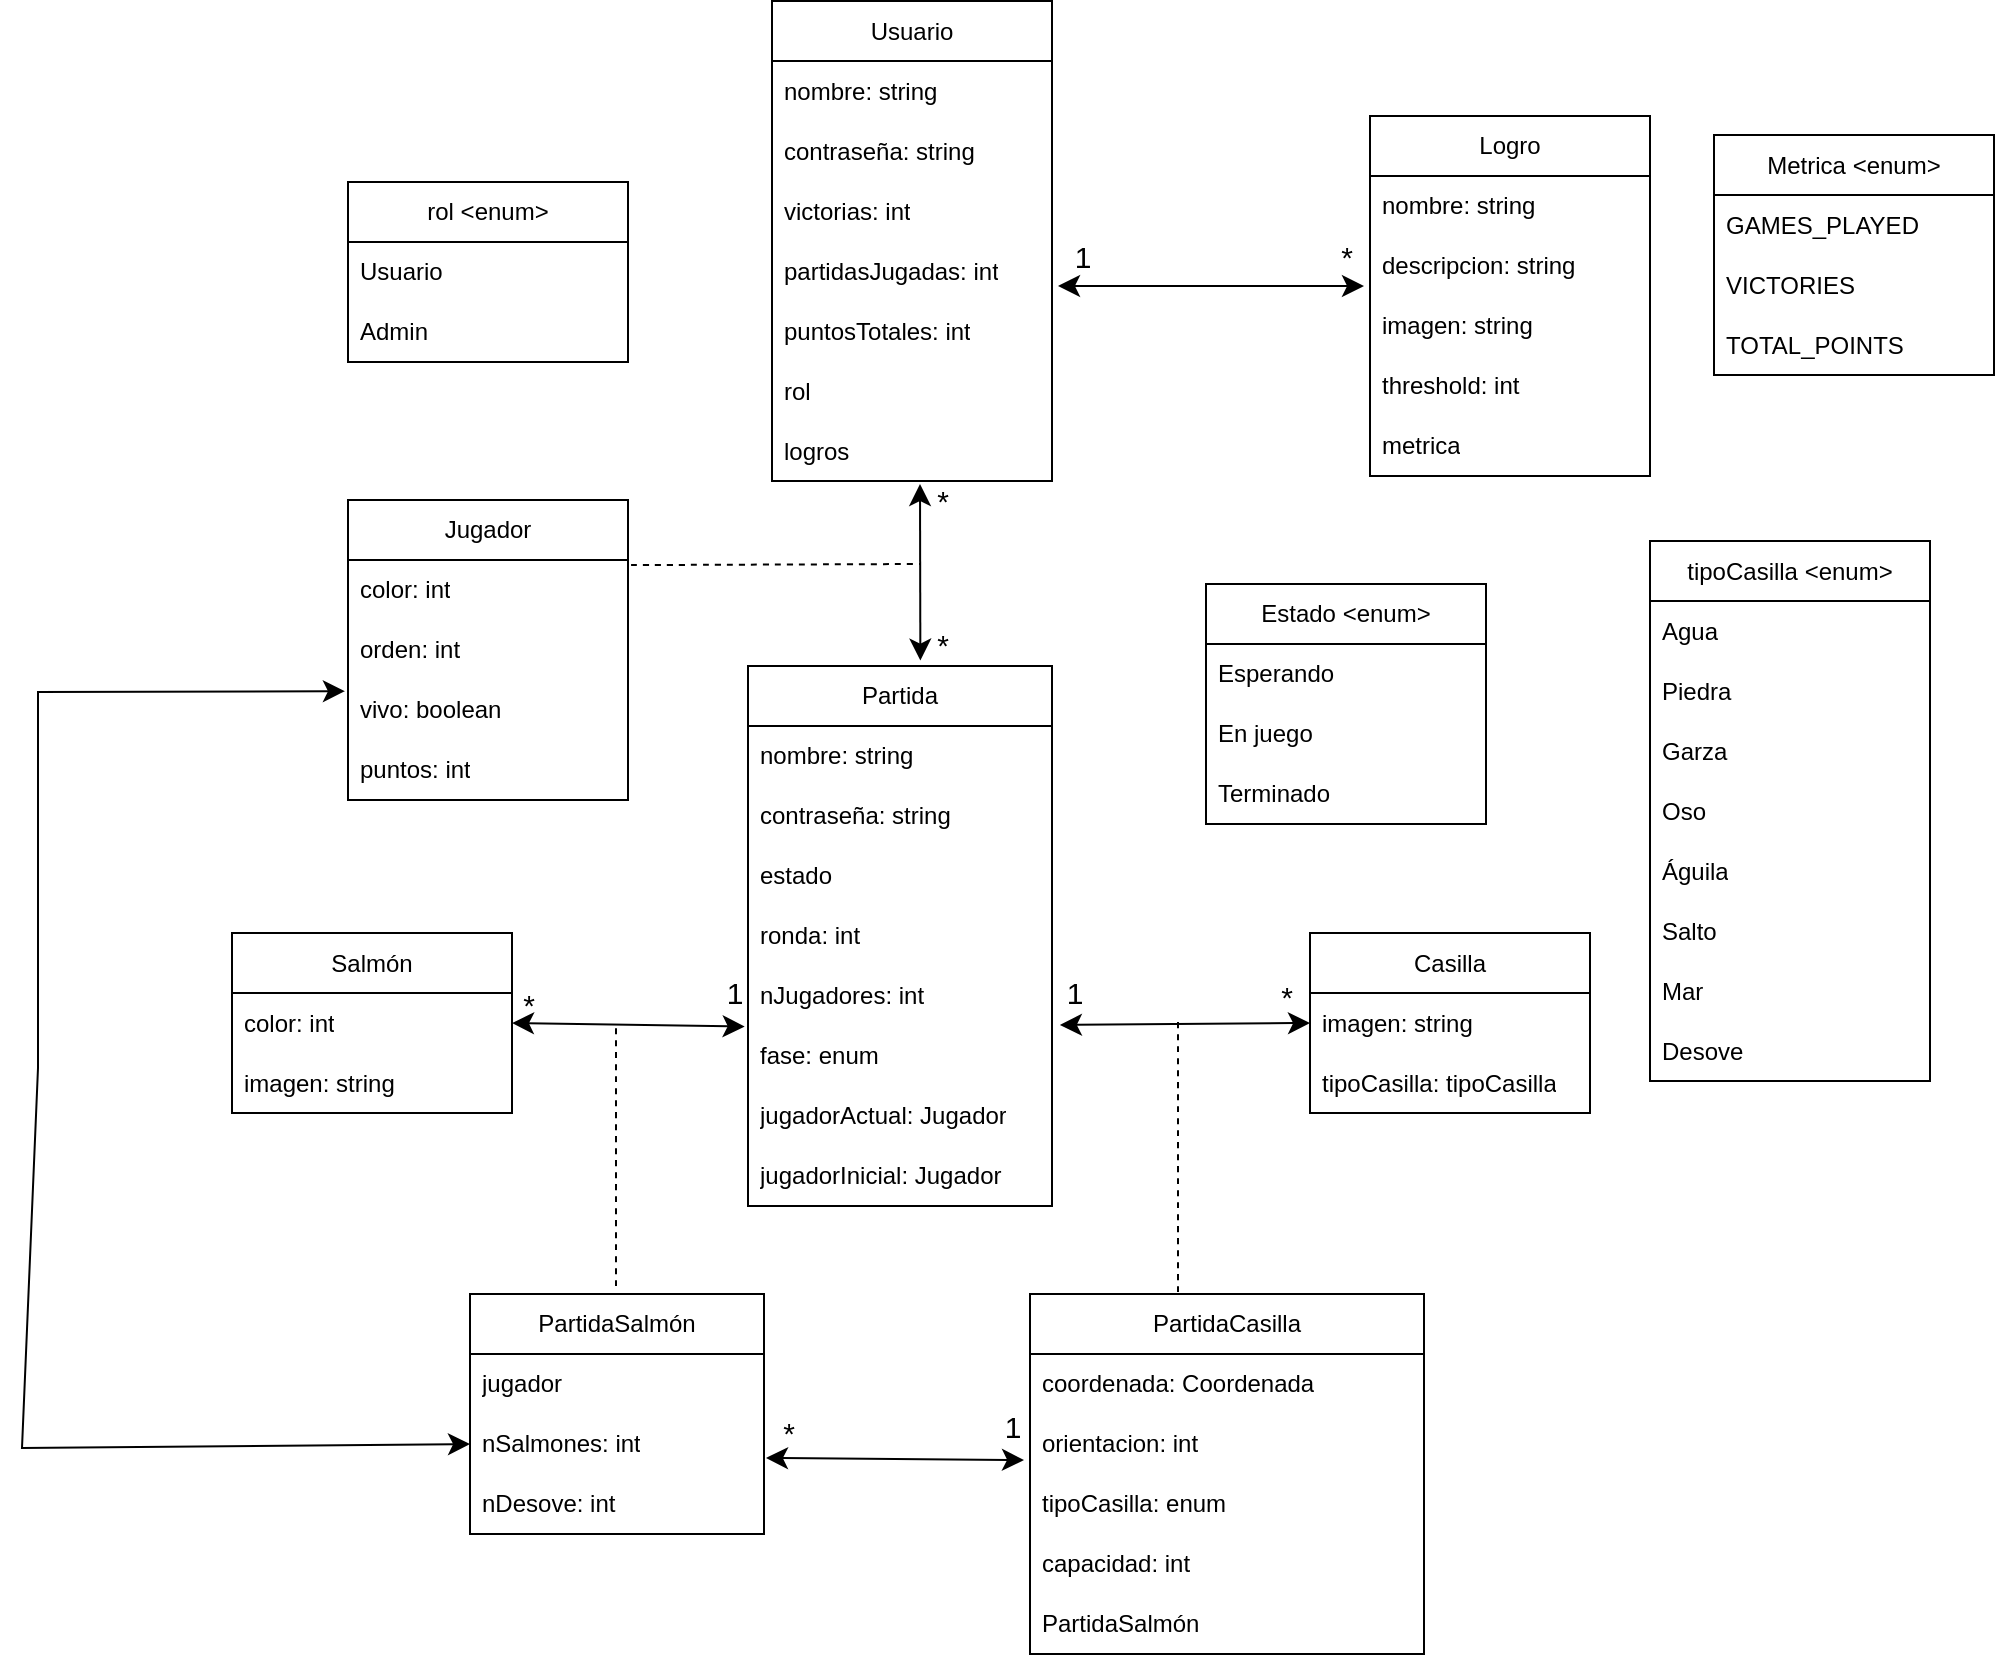 <mxfile version="24.7.17" pages="2">
  <diagram id="C5RBs43oDa-KdzZeNtuy" name="Page-1">
    <mxGraphModel dx="1509" dy="914" grid="0" gridSize="10" guides="1" tooltips="1" connect="1" arrows="1" fold="1" page="1" pageScale="1" pageWidth="1654" pageHeight="2336" math="0" shadow="0">
      <root>
        <mxCell id="WIyWlLk6GJQsqaUBKTNV-0" />
        <mxCell id="WIyWlLk6GJQsqaUBKTNV-1" parent="WIyWlLk6GJQsqaUBKTNV-0" />
        <mxCell id="L7giV_AEawIRtlPXzmQF-41" value="Partida" style="swimlane;fontStyle=0;childLayout=stackLayout;horizontal=1;startSize=30;horizontalStack=0;resizeParent=1;resizeParentMax=0;resizeLast=0;collapsible=1;marginBottom=0;whiteSpace=wrap;html=1;" parent="WIyWlLk6GJQsqaUBKTNV-1" vertex="1">
          <mxGeometry x="587" y="564" width="152" height="270" as="geometry" />
        </mxCell>
        <mxCell id="L7giV_AEawIRtlPXzmQF-43" value="nombre: string" style="text;strokeColor=none;fillColor=none;align=left;verticalAlign=middle;spacingLeft=4;spacingRight=4;overflow=hidden;points=[[0,0.5],[1,0.5]];portConstraint=eastwest;rotatable=0;whiteSpace=wrap;html=1;" parent="L7giV_AEawIRtlPXzmQF-41" vertex="1">
          <mxGeometry y="30" width="152" height="30" as="geometry" />
        </mxCell>
        <mxCell id="jcM65MFCkfgkza_mWC8R-30" value="contraseña: string" style="text;strokeColor=none;fillColor=none;align=left;verticalAlign=middle;spacingLeft=4;spacingRight=4;overflow=hidden;points=[[0,0.5],[1,0.5]];portConstraint=eastwest;rotatable=0;whiteSpace=wrap;html=1;" vertex="1" parent="L7giV_AEawIRtlPXzmQF-41">
          <mxGeometry y="60" width="152" height="30" as="geometry" />
        </mxCell>
        <mxCell id="jcM65MFCkfgkza_mWC8R-31" value="estado" style="text;strokeColor=none;fillColor=none;align=left;verticalAlign=middle;spacingLeft=4;spacingRight=4;overflow=hidden;points=[[0,0.5],[1,0.5]];portConstraint=eastwest;rotatable=0;whiteSpace=wrap;html=1;" vertex="1" parent="L7giV_AEawIRtlPXzmQF-41">
          <mxGeometry y="90" width="152" height="30" as="geometry" />
        </mxCell>
        <mxCell id="jcM65MFCkfgkza_mWC8R-32" value="ronda: int&amp;nbsp;" style="text;strokeColor=none;fillColor=none;align=left;verticalAlign=middle;spacingLeft=4;spacingRight=4;overflow=hidden;points=[[0,0.5],[1,0.5]];portConstraint=eastwest;rotatable=0;whiteSpace=wrap;html=1;" vertex="1" parent="L7giV_AEawIRtlPXzmQF-41">
          <mxGeometry y="120" width="152" height="30" as="geometry" />
        </mxCell>
        <mxCell id="jcM65MFCkfgkza_mWC8R-33" value="nJugadores: int" style="text;strokeColor=none;fillColor=none;align=left;verticalAlign=middle;spacingLeft=4;spacingRight=4;overflow=hidden;points=[[0,0.5],[1,0.5]];portConstraint=eastwest;rotatable=0;whiteSpace=wrap;html=1;" vertex="1" parent="L7giV_AEawIRtlPXzmQF-41">
          <mxGeometry y="150" width="152" height="30" as="geometry" />
        </mxCell>
        <mxCell id="L7giV_AEawIRtlPXzmQF-44" value="fase: enum" style="text;strokeColor=none;fillColor=none;align=left;verticalAlign=middle;spacingLeft=4;spacingRight=4;overflow=hidden;points=[[0,0.5],[1,0.5]];portConstraint=eastwest;rotatable=0;whiteSpace=wrap;html=1;" parent="L7giV_AEawIRtlPXzmQF-41" vertex="1">
          <mxGeometry y="180" width="152" height="30" as="geometry" />
        </mxCell>
        <mxCell id="L7giV_AEawIRtlPXzmQF-45" value="jugadorActual: Jugador" style="text;strokeColor=none;fillColor=none;align=left;verticalAlign=middle;spacingLeft=4;spacingRight=4;overflow=hidden;points=[[0,0.5],[1,0.5]];portConstraint=eastwest;rotatable=0;whiteSpace=wrap;html=1;" parent="L7giV_AEawIRtlPXzmQF-41" vertex="1">
          <mxGeometry y="210" width="152" height="30" as="geometry" />
        </mxCell>
        <mxCell id="L7giV_AEawIRtlPXzmQF-46" value="jugadorInicial: Jugador" style="text;strokeColor=none;fillColor=none;align=left;verticalAlign=middle;spacingLeft=4;spacingRight=4;overflow=hidden;points=[[0,0.5],[1,0.5]];portConstraint=eastwest;rotatable=0;whiteSpace=wrap;html=1;" parent="L7giV_AEawIRtlPXzmQF-41" vertex="1">
          <mxGeometry y="240" width="152" height="30" as="geometry" />
        </mxCell>
        <mxCell id="L7giV_AEawIRtlPXzmQF-47" value="Usuario" style="swimlane;fontStyle=0;childLayout=stackLayout;horizontal=1;startSize=30;horizontalStack=0;resizeParent=1;resizeParentMax=0;resizeLast=0;collapsible=1;marginBottom=0;whiteSpace=wrap;html=1;" parent="WIyWlLk6GJQsqaUBKTNV-1" vertex="1">
          <mxGeometry x="599" y="231.5" width="140" height="240" as="geometry" />
        </mxCell>
        <mxCell id="L7giV_AEawIRtlPXzmQF-48" value="nombre: string" style="text;strokeColor=none;fillColor=none;align=left;verticalAlign=middle;spacingLeft=4;spacingRight=4;overflow=hidden;points=[[0,0.5],[1,0.5]];portConstraint=eastwest;rotatable=0;whiteSpace=wrap;html=1;" parent="L7giV_AEawIRtlPXzmQF-47" vertex="1">
          <mxGeometry y="30" width="140" height="30" as="geometry" />
        </mxCell>
        <mxCell id="jcM65MFCkfgkza_mWC8R-2" value="contraseña: string" style="text;strokeColor=none;fillColor=none;align=left;verticalAlign=middle;spacingLeft=4;spacingRight=4;overflow=hidden;points=[[0,0.5],[1,0.5]];portConstraint=eastwest;rotatable=0;whiteSpace=wrap;html=1;" vertex="1" parent="L7giV_AEawIRtlPXzmQF-47">
          <mxGeometry y="60" width="140" height="30" as="geometry" />
        </mxCell>
        <mxCell id="L7giV_AEawIRtlPXzmQF-49" value="victorias: int" style="text;strokeColor=none;fillColor=none;align=left;verticalAlign=middle;spacingLeft=4;spacingRight=4;overflow=hidden;points=[[0,0.5],[1,0.5]];portConstraint=eastwest;rotatable=0;whiteSpace=wrap;html=1;" parent="L7giV_AEawIRtlPXzmQF-47" vertex="1">
          <mxGeometry y="90" width="140" height="30" as="geometry" />
        </mxCell>
        <mxCell id="L7giV_AEawIRtlPXzmQF-124" value="partidasJugadas: int" style="text;strokeColor=none;fillColor=none;align=left;verticalAlign=middle;spacingLeft=4;spacingRight=4;overflow=hidden;points=[[0,0.5],[1,0.5]];portConstraint=eastwest;rotatable=0;whiteSpace=wrap;html=1;" parent="L7giV_AEawIRtlPXzmQF-47" vertex="1">
          <mxGeometry y="120" width="140" height="30" as="geometry" />
        </mxCell>
        <mxCell id="L7giV_AEawIRtlPXzmQF-127" value="puntosTotales: int" style="text;strokeColor=none;fillColor=none;align=left;verticalAlign=middle;spacingLeft=4;spacingRight=4;overflow=hidden;points=[[0,0.5],[1,0.5]];portConstraint=eastwest;rotatable=0;whiteSpace=wrap;html=1;" parent="L7giV_AEawIRtlPXzmQF-47" vertex="1">
          <mxGeometry y="150" width="140" height="30" as="geometry" />
        </mxCell>
        <mxCell id="L7giV_AEawIRtlPXzmQF-123" value="rol" style="text;strokeColor=none;fillColor=none;align=left;verticalAlign=middle;spacingLeft=4;spacingRight=4;overflow=hidden;points=[[0,0.5],[1,0.5]];portConstraint=eastwest;rotatable=0;whiteSpace=wrap;html=1;" parent="L7giV_AEawIRtlPXzmQF-47" vertex="1">
          <mxGeometry y="180" width="140" height="30" as="geometry" />
        </mxCell>
        <mxCell id="jcM65MFCkfgkza_mWC8R-4" value="logros" style="text;strokeColor=none;fillColor=none;align=left;verticalAlign=middle;spacingLeft=4;spacingRight=4;overflow=hidden;points=[[0,0.5],[1,0.5]];portConstraint=eastwest;rotatable=0;whiteSpace=wrap;html=1;" vertex="1" parent="L7giV_AEawIRtlPXzmQF-47">
          <mxGeometry y="210" width="140" height="30" as="geometry" />
        </mxCell>
        <mxCell id="L7giV_AEawIRtlPXzmQF-50" value="Salmón" style="swimlane;fontStyle=0;childLayout=stackLayout;horizontal=1;startSize=30;horizontalStack=0;resizeParent=1;resizeParentMax=0;resizeLast=0;collapsible=1;marginBottom=0;whiteSpace=wrap;html=1;" parent="WIyWlLk6GJQsqaUBKTNV-1" vertex="1">
          <mxGeometry x="329" y="697.5" width="140" height="90" as="geometry" />
        </mxCell>
        <mxCell id="L7giV_AEawIRtlPXzmQF-51" value="color: int" style="text;strokeColor=none;fillColor=none;align=left;verticalAlign=middle;spacingLeft=4;spacingRight=4;overflow=hidden;points=[[0,0.5],[1,0.5]];portConstraint=eastwest;rotatable=0;whiteSpace=wrap;html=1;" parent="L7giV_AEawIRtlPXzmQF-50" vertex="1">
          <mxGeometry y="30" width="140" height="30" as="geometry" />
        </mxCell>
        <mxCell id="L7giV_AEawIRtlPXzmQF-52" value="imagen: string" style="text;strokeColor=none;fillColor=none;align=left;verticalAlign=middle;spacingLeft=4;spacingRight=4;overflow=hidden;points=[[0,0.5],[1,0.5]];portConstraint=eastwest;rotatable=0;whiteSpace=wrap;html=1;" parent="L7giV_AEawIRtlPXzmQF-50" vertex="1">
          <mxGeometry y="60" width="140" height="30" as="geometry" />
        </mxCell>
        <mxCell id="L7giV_AEawIRtlPXzmQF-53" value="Casilla" style="swimlane;fontStyle=0;childLayout=stackLayout;horizontal=1;startSize=30;horizontalStack=0;resizeParent=1;resizeParentMax=0;resizeLast=0;collapsible=1;marginBottom=0;whiteSpace=wrap;html=1;" parent="WIyWlLk6GJQsqaUBKTNV-1" vertex="1">
          <mxGeometry x="868" y="697.5" width="140" height="90" as="geometry" />
        </mxCell>
        <mxCell id="L7giV_AEawIRtlPXzmQF-54" value="imagen: string" style="text;strokeColor=none;fillColor=none;align=left;verticalAlign=middle;spacingLeft=4;spacingRight=4;overflow=hidden;points=[[0,0.5],[1,0.5]];portConstraint=eastwest;rotatable=0;whiteSpace=wrap;html=1;" parent="L7giV_AEawIRtlPXzmQF-53" vertex="1">
          <mxGeometry y="30" width="140" height="30" as="geometry" />
        </mxCell>
        <mxCell id="L7giV_AEawIRtlPXzmQF-55" value="tipoCasilla: tipoCasilla" style="text;strokeColor=none;fillColor=none;align=left;verticalAlign=middle;spacingLeft=4;spacingRight=4;overflow=hidden;points=[[0,0.5],[1,0.5]];portConstraint=eastwest;rotatable=0;whiteSpace=wrap;html=1;" parent="L7giV_AEawIRtlPXzmQF-53" vertex="1">
          <mxGeometry y="60" width="140" height="30" as="geometry" />
        </mxCell>
        <mxCell id="L7giV_AEawIRtlPXzmQF-56" value="PartidaSalmón" style="swimlane;fontStyle=0;childLayout=stackLayout;horizontal=1;startSize=30;horizontalStack=0;resizeParent=1;resizeParentMax=0;resizeLast=0;collapsible=1;marginBottom=0;whiteSpace=wrap;html=1;" parent="WIyWlLk6GJQsqaUBKTNV-1" vertex="1">
          <mxGeometry x="448" y="878" width="147" height="120" as="geometry" />
        </mxCell>
        <mxCell id="L7giV_AEawIRtlPXzmQF-57" value="jugador" style="text;strokeColor=none;fillColor=none;align=left;verticalAlign=middle;spacingLeft=4;spacingRight=4;overflow=hidden;points=[[0,0.5],[1,0.5]];portConstraint=eastwest;rotatable=0;whiteSpace=wrap;html=1;" parent="L7giV_AEawIRtlPXzmQF-56" vertex="1">
          <mxGeometry y="30" width="147" height="30" as="geometry" />
        </mxCell>
        <mxCell id="L7giV_AEawIRtlPXzmQF-58" value="nSalmones: int" style="text;strokeColor=none;fillColor=none;align=left;verticalAlign=middle;spacingLeft=4;spacingRight=4;overflow=hidden;points=[[0,0.5],[1,0.5]];portConstraint=eastwest;rotatable=0;whiteSpace=wrap;html=1;" parent="L7giV_AEawIRtlPXzmQF-56" vertex="1">
          <mxGeometry y="60" width="147" height="30" as="geometry" />
        </mxCell>
        <mxCell id="L7giV_AEawIRtlPXzmQF-59" value="nDesove: int" style="text;strokeColor=none;fillColor=none;align=left;verticalAlign=middle;spacingLeft=4;spacingRight=4;overflow=hidden;points=[[0,0.5],[1,0.5]];portConstraint=eastwest;rotatable=0;whiteSpace=wrap;html=1;" parent="L7giV_AEawIRtlPXzmQF-56" vertex="1">
          <mxGeometry y="90" width="147" height="30" as="geometry" />
        </mxCell>
        <mxCell id="L7giV_AEawIRtlPXzmQF-61" value="Jugador" style="swimlane;fontStyle=0;childLayout=stackLayout;horizontal=1;startSize=30;horizontalStack=0;resizeParent=1;resizeParentMax=0;resizeLast=0;collapsible=1;marginBottom=0;whiteSpace=wrap;html=1;" parent="WIyWlLk6GJQsqaUBKTNV-1" vertex="1">
          <mxGeometry x="387" y="481" width="140" height="150" as="geometry" />
        </mxCell>
        <mxCell id="L7giV_AEawIRtlPXzmQF-62" value="color: int" style="text;strokeColor=none;fillColor=none;align=left;verticalAlign=middle;spacingLeft=4;spacingRight=4;overflow=hidden;points=[[0,0.5],[1,0.5]];portConstraint=eastwest;rotatable=0;whiteSpace=wrap;html=1;" parent="L7giV_AEawIRtlPXzmQF-61" vertex="1">
          <mxGeometry y="30" width="140" height="30" as="geometry" />
        </mxCell>
        <mxCell id="L7giV_AEawIRtlPXzmQF-63" value="orden: int" style="text;strokeColor=none;fillColor=none;align=left;verticalAlign=middle;spacingLeft=4;spacingRight=4;overflow=hidden;points=[[0,0.5],[1,0.5]];portConstraint=eastwest;rotatable=0;whiteSpace=wrap;html=1;" parent="L7giV_AEawIRtlPXzmQF-61" vertex="1">
          <mxGeometry y="60" width="140" height="30" as="geometry" />
        </mxCell>
        <mxCell id="L7giV_AEawIRtlPXzmQF-64" value="vivo: boolean" style="text;strokeColor=none;fillColor=none;align=left;verticalAlign=middle;spacingLeft=4;spacingRight=4;overflow=hidden;points=[[0,0.5],[1,0.5]];portConstraint=eastwest;rotatable=0;whiteSpace=wrap;html=1;" parent="L7giV_AEawIRtlPXzmQF-61" vertex="1">
          <mxGeometry y="90" width="140" height="30" as="geometry" />
        </mxCell>
        <mxCell id="L7giV_AEawIRtlPXzmQF-65" value="puntos: int" style="text;strokeColor=none;fillColor=none;align=left;verticalAlign=middle;spacingLeft=4;spacingRight=4;overflow=hidden;points=[[0,0.5],[1,0.5]];portConstraint=eastwest;rotatable=0;whiteSpace=wrap;html=1;" parent="L7giV_AEawIRtlPXzmQF-61" vertex="1">
          <mxGeometry y="120" width="140" height="30" as="geometry" />
        </mxCell>
        <mxCell id="L7giV_AEawIRtlPXzmQF-69" value="" style="endArrow=classic;startArrow=classic;html=1;rounded=0;fontSize=12;startSize=8;endSize=8;curved=1;exitX=1;exitY=0.5;exitDx=0;exitDy=0;entryX=-0.011;entryY=0.009;entryDx=0;entryDy=0;entryPerimeter=0;" parent="WIyWlLk6GJQsqaUBKTNV-1" source="L7giV_AEawIRtlPXzmQF-51" target="L7giV_AEawIRtlPXzmQF-44" edge="1">
          <mxGeometry width="50" height="50" relative="1" as="geometry">
            <mxPoint x="509" y="847" as="sourcePoint" />
            <mxPoint x="559" y="797" as="targetPoint" />
          </mxGeometry>
        </mxCell>
        <mxCell id="L7giV_AEawIRtlPXzmQF-70" value="&lt;font style=&quot;font-size: 15px;&quot;&gt;*&lt;/font&gt;" style="text;html=1;align=center;verticalAlign=middle;resizable=0;points=[];autosize=1;strokeColor=none;fillColor=none;fontSize=16;" parent="WIyWlLk6GJQsqaUBKTNV-1" vertex="1">
          <mxGeometry x="465" y="717" width="24" height="31" as="geometry" />
        </mxCell>
        <mxCell id="L7giV_AEawIRtlPXzmQF-71" value="&lt;font style=&quot;font-size: 15px;&quot;&gt;1&lt;/font&gt;" style="text;html=1;align=center;verticalAlign=middle;resizable=0;points=[];autosize=1;strokeColor=none;fillColor=none;fontSize=16;" parent="WIyWlLk6GJQsqaUBKTNV-1" vertex="1">
          <mxGeometry x="567" y="711" width="26" height="31" as="geometry" />
        </mxCell>
        <mxCell id="L7giV_AEawIRtlPXzmQF-72" value="" style="endArrow=none;dashed=1;html=1;rounded=0;fontSize=12;startSize=8;endSize=8;curved=1;" parent="WIyWlLk6GJQsqaUBKTNV-1" edge="1">
          <mxGeometry width="50" height="50" relative="1" as="geometry">
            <mxPoint x="521" y="874" as="sourcePoint" />
            <mxPoint x="521" y="742" as="targetPoint" />
          </mxGeometry>
        </mxCell>
        <mxCell id="L7giV_AEawIRtlPXzmQF-73" value="" style="endArrow=classic;startArrow=classic;html=1;rounded=0;fontSize=12;startSize=8;endSize=8;curved=1;entryX=0;entryY=0.5;entryDx=0;entryDy=0;exitX=1.026;exitY=-0.017;exitDx=0;exitDy=0;exitPerimeter=0;" parent="WIyWlLk6GJQsqaUBKTNV-1" source="L7giV_AEawIRtlPXzmQF-44" target="L7giV_AEawIRtlPXzmQF-54" edge="1">
          <mxGeometry width="50" height="50" relative="1" as="geometry">
            <mxPoint x="796" y="811" as="sourcePoint" />
            <mxPoint x="846" y="761" as="targetPoint" />
          </mxGeometry>
        </mxCell>
        <mxCell id="L7giV_AEawIRtlPXzmQF-74" value="&lt;font style=&quot;font-size: 15px;&quot;&gt;1&lt;/font&gt;" style="text;html=1;align=center;verticalAlign=middle;resizable=0;points=[];autosize=1;strokeColor=none;fillColor=none;fontSize=16;" parent="WIyWlLk6GJQsqaUBKTNV-1" vertex="1">
          <mxGeometry x="737" y="711" width="26" height="31" as="geometry" />
        </mxCell>
        <mxCell id="L7giV_AEawIRtlPXzmQF-75" value="&lt;font style=&quot;font-size: 15px;&quot;&gt;*&lt;/font&gt;" style="text;html=1;align=center;verticalAlign=middle;resizable=0;points=[];autosize=1;strokeColor=none;fillColor=none;fontSize=16;" parent="WIyWlLk6GJQsqaUBKTNV-1" vertex="1">
          <mxGeometry x="844" y="713" width="24" height="31" as="geometry" />
        </mxCell>
        <mxCell id="L7giV_AEawIRtlPXzmQF-76" value="PartidaCasilla" style="swimlane;fontStyle=0;childLayout=stackLayout;horizontal=1;startSize=30;horizontalStack=0;resizeParent=1;resizeParentMax=0;resizeLast=0;collapsible=1;marginBottom=0;whiteSpace=wrap;html=1;" parent="WIyWlLk6GJQsqaUBKTNV-1" vertex="1">
          <mxGeometry x="728" y="878" width="197" height="180" as="geometry" />
        </mxCell>
        <mxCell id="L7giV_AEawIRtlPXzmQF-77" value="coordenada: Coordenada" style="text;strokeColor=none;fillColor=none;align=left;verticalAlign=middle;spacingLeft=4;spacingRight=4;overflow=hidden;points=[[0,0.5],[1,0.5]];portConstraint=eastwest;rotatable=0;whiteSpace=wrap;html=1;" parent="L7giV_AEawIRtlPXzmQF-76" vertex="1">
          <mxGeometry y="30" width="197" height="30" as="geometry" />
        </mxCell>
        <mxCell id="L7giV_AEawIRtlPXzmQF-78" value="orientacion: int" style="text;strokeColor=none;fillColor=none;align=left;verticalAlign=middle;spacingLeft=4;spacingRight=4;overflow=hidden;points=[[0,0.5],[1,0.5]];portConstraint=eastwest;rotatable=0;whiteSpace=wrap;html=1;" parent="L7giV_AEawIRtlPXzmQF-76" vertex="1">
          <mxGeometry y="60" width="197" height="30" as="geometry" />
        </mxCell>
        <mxCell id="L7giV_AEawIRtlPXzmQF-79" value="tipoCasilla: enum" style="text;strokeColor=none;fillColor=none;align=left;verticalAlign=middle;spacingLeft=4;spacingRight=4;overflow=hidden;points=[[0,0.5],[1,0.5]];portConstraint=eastwest;rotatable=0;whiteSpace=wrap;html=1;" parent="L7giV_AEawIRtlPXzmQF-76" vertex="1">
          <mxGeometry y="90" width="197" height="30" as="geometry" />
        </mxCell>
        <mxCell id="L7giV_AEawIRtlPXzmQF-80" value="capacidad: int" style="text;strokeColor=none;fillColor=none;align=left;verticalAlign=middle;spacingLeft=4;spacingRight=4;overflow=hidden;points=[[0,0.5],[1,0.5]];portConstraint=eastwest;rotatable=0;whiteSpace=wrap;html=1;" parent="L7giV_AEawIRtlPXzmQF-76" vertex="1">
          <mxGeometry y="120" width="197" height="30" as="geometry" />
        </mxCell>
        <mxCell id="L7giV_AEawIRtlPXzmQF-81" value="PartidaSalmón" style="text;strokeColor=none;fillColor=none;align=left;verticalAlign=middle;spacingLeft=4;spacingRight=4;overflow=hidden;points=[[0,0.5],[1,0.5]];portConstraint=eastwest;rotatable=0;whiteSpace=wrap;html=1;" parent="L7giV_AEawIRtlPXzmQF-76" vertex="1">
          <mxGeometry y="150" width="197" height="30" as="geometry" />
        </mxCell>
        <mxCell id="L7giV_AEawIRtlPXzmQF-82" value="" style="endArrow=none;dashed=1;html=1;rounded=0;fontSize=12;startSize=8;endSize=8;curved=1;" parent="WIyWlLk6GJQsqaUBKTNV-1" edge="1">
          <mxGeometry width="50" height="50" relative="1" as="geometry">
            <mxPoint x="802" y="877" as="sourcePoint" />
            <mxPoint x="802" y="741" as="targetPoint" />
          </mxGeometry>
        </mxCell>
        <mxCell id="L7giV_AEawIRtlPXzmQF-88" value="tipoCasilla &amp;lt;enum&amp;gt;" style="swimlane;fontStyle=0;childLayout=stackLayout;horizontal=1;startSize=30;horizontalStack=0;resizeParent=1;resizeParentMax=0;resizeLast=0;collapsible=1;marginBottom=0;whiteSpace=wrap;html=1;" parent="WIyWlLk6GJQsqaUBKTNV-1" vertex="1">
          <mxGeometry x="1038" y="501.5" width="140" height="270" as="geometry" />
        </mxCell>
        <mxCell id="L7giV_AEawIRtlPXzmQF-89" value="Agua" style="text;strokeColor=none;fillColor=none;align=left;verticalAlign=middle;spacingLeft=4;spacingRight=4;overflow=hidden;points=[[0,0.5],[1,0.5]];portConstraint=eastwest;rotatable=0;whiteSpace=wrap;html=1;" parent="L7giV_AEawIRtlPXzmQF-88" vertex="1">
          <mxGeometry y="30" width="140" height="30" as="geometry" />
        </mxCell>
        <mxCell id="L7giV_AEawIRtlPXzmQF-90" value="Piedra" style="text;strokeColor=none;fillColor=none;align=left;verticalAlign=middle;spacingLeft=4;spacingRight=4;overflow=hidden;points=[[0,0.5],[1,0.5]];portConstraint=eastwest;rotatable=0;whiteSpace=wrap;html=1;" parent="L7giV_AEawIRtlPXzmQF-88" vertex="1">
          <mxGeometry y="60" width="140" height="30" as="geometry" />
        </mxCell>
        <mxCell id="L7giV_AEawIRtlPXzmQF-91" value="Garza" style="text;strokeColor=none;fillColor=none;align=left;verticalAlign=middle;spacingLeft=4;spacingRight=4;overflow=hidden;points=[[0,0.5],[1,0.5]];portConstraint=eastwest;rotatable=0;whiteSpace=wrap;html=1;" parent="L7giV_AEawIRtlPXzmQF-88" vertex="1">
          <mxGeometry y="90" width="140" height="30" as="geometry" />
        </mxCell>
        <mxCell id="L7giV_AEawIRtlPXzmQF-92" value="Oso" style="text;strokeColor=none;fillColor=none;align=left;verticalAlign=middle;spacingLeft=4;spacingRight=4;overflow=hidden;points=[[0,0.5],[1,0.5]];portConstraint=eastwest;rotatable=0;whiteSpace=wrap;html=1;" parent="L7giV_AEawIRtlPXzmQF-88" vertex="1">
          <mxGeometry y="120" width="140" height="30" as="geometry" />
        </mxCell>
        <mxCell id="L7giV_AEawIRtlPXzmQF-93" value="Águila" style="text;strokeColor=none;fillColor=none;align=left;verticalAlign=middle;spacingLeft=4;spacingRight=4;overflow=hidden;points=[[0,0.5],[1,0.5]];portConstraint=eastwest;rotatable=0;whiteSpace=wrap;html=1;" parent="L7giV_AEawIRtlPXzmQF-88" vertex="1">
          <mxGeometry y="150" width="140" height="30" as="geometry" />
        </mxCell>
        <mxCell id="L7giV_AEawIRtlPXzmQF-94" value="Salto" style="text;strokeColor=none;fillColor=none;align=left;verticalAlign=middle;spacingLeft=4;spacingRight=4;overflow=hidden;points=[[0,0.5],[1,0.5]];portConstraint=eastwest;rotatable=0;whiteSpace=wrap;html=1;" parent="L7giV_AEawIRtlPXzmQF-88" vertex="1">
          <mxGeometry y="180" width="140" height="30" as="geometry" />
        </mxCell>
        <mxCell id="L7giV_AEawIRtlPXzmQF-95" value="Mar" style="text;strokeColor=none;fillColor=none;align=left;verticalAlign=middle;spacingLeft=4;spacingRight=4;overflow=hidden;points=[[0,0.5],[1,0.5]];portConstraint=eastwest;rotatable=0;whiteSpace=wrap;html=1;" parent="L7giV_AEawIRtlPXzmQF-88" vertex="1">
          <mxGeometry y="210" width="140" height="30" as="geometry" />
        </mxCell>
        <mxCell id="L7giV_AEawIRtlPXzmQF-96" value="Desove" style="text;strokeColor=none;fillColor=none;align=left;verticalAlign=middle;spacingLeft=4;spacingRight=4;overflow=hidden;points=[[0,0.5],[1,0.5]];portConstraint=eastwest;rotatable=0;whiteSpace=wrap;html=1;" parent="L7giV_AEawIRtlPXzmQF-88" vertex="1">
          <mxGeometry y="240" width="140" height="30" as="geometry" />
        </mxCell>
        <mxCell id="L7giV_AEawIRtlPXzmQF-97" value="rol &amp;lt;enum&amp;gt;" style="swimlane;fontStyle=0;childLayout=stackLayout;horizontal=1;startSize=30;horizontalStack=0;resizeParent=1;resizeParentMax=0;resizeLast=0;collapsible=1;marginBottom=0;whiteSpace=wrap;html=1;" parent="WIyWlLk6GJQsqaUBKTNV-1" vertex="1">
          <mxGeometry x="387" y="322" width="140" height="90" as="geometry" />
        </mxCell>
        <mxCell id="L7giV_AEawIRtlPXzmQF-98" value="Usuario" style="text;strokeColor=none;fillColor=none;align=left;verticalAlign=middle;spacingLeft=4;spacingRight=4;overflow=hidden;points=[[0,0.5],[1,0.5]];portConstraint=eastwest;rotatable=0;whiteSpace=wrap;html=1;" parent="L7giV_AEawIRtlPXzmQF-97" vertex="1">
          <mxGeometry y="30" width="140" height="30" as="geometry" />
        </mxCell>
        <mxCell id="L7giV_AEawIRtlPXzmQF-99" value="Admin" style="text;strokeColor=none;fillColor=none;align=left;verticalAlign=middle;spacingLeft=4;spacingRight=4;overflow=hidden;points=[[0,0.5],[1,0.5]];portConstraint=eastwest;rotatable=0;whiteSpace=wrap;html=1;" parent="L7giV_AEawIRtlPXzmQF-97" vertex="1">
          <mxGeometry y="60" width="140" height="30" as="geometry" />
        </mxCell>
        <mxCell id="L7giV_AEawIRtlPXzmQF-105" value="Logro" style="swimlane;fontStyle=0;childLayout=stackLayout;horizontal=1;startSize=30;horizontalStack=0;resizeParent=1;resizeParentMax=0;resizeLast=0;collapsible=1;marginBottom=0;whiteSpace=wrap;html=1;" parent="WIyWlLk6GJQsqaUBKTNV-1" vertex="1">
          <mxGeometry x="898" y="289" width="140" height="180" as="geometry" />
        </mxCell>
        <mxCell id="L7giV_AEawIRtlPXzmQF-106" value="nombre: string" style="text;strokeColor=none;fillColor=none;align=left;verticalAlign=middle;spacingLeft=4;spacingRight=4;overflow=hidden;points=[[0,0.5],[1,0.5]];portConstraint=eastwest;rotatable=0;whiteSpace=wrap;html=1;" parent="L7giV_AEawIRtlPXzmQF-105" vertex="1">
          <mxGeometry y="30" width="140" height="30" as="geometry" />
        </mxCell>
        <mxCell id="L7giV_AEawIRtlPXzmQF-107" value="descripcion: string" style="text;strokeColor=none;fillColor=none;align=left;verticalAlign=middle;spacingLeft=4;spacingRight=4;overflow=hidden;points=[[0,0.5],[1,0.5]];portConstraint=eastwest;rotatable=0;whiteSpace=wrap;html=1;" parent="L7giV_AEawIRtlPXzmQF-105" vertex="1">
          <mxGeometry y="60" width="140" height="30" as="geometry" />
        </mxCell>
        <mxCell id="L7giV_AEawIRtlPXzmQF-108" value="imagen: string" style="text;strokeColor=none;fillColor=none;align=left;verticalAlign=middle;spacingLeft=4;spacingRight=4;overflow=hidden;points=[[0,0.5],[1,0.5]];portConstraint=eastwest;rotatable=0;whiteSpace=wrap;html=1;" parent="L7giV_AEawIRtlPXzmQF-105" vertex="1">
          <mxGeometry y="90" width="140" height="30" as="geometry" />
        </mxCell>
        <mxCell id="L7giV_AEawIRtlPXzmQF-109" value="threshold: int" style="text;strokeColor=none;fillColor=none;align=left;verticalAlign=middle;spacingLeft=4;spacingRight=4;overflow=hidden;points=[[0,0.5],[1,0.5]];portConstraint=eastwest;rotatable=0;whiteSpace=wrap;html=1;" parent="L7giV_AEawIRtlPXzmQF-105" vertex="1">
          <mxGeometry y="120" width="140" height="30" as="geometry" />
        </mxCell>
        <mxCell id="L7giV_AEawIRtlPXzmQF-110" value="metrica" style="text;strokeColor=none;fillColor=none;align=left;verticalAlign=middle;spacingLeft=4;spacingRight=4;overflow=hidden;points=[[0,0.5],[1,0.5]];portConstraint=eastwest;rotatable=0;whiteSpace=wrap;html=1;" parent="L7giV_AEawIRtlPXzmQF-105" vertex="1">
          <mxGeometry y="150" width="140" height="30" as="geometry" />
        </mxCell>
        <mxCell id="L7giV_AEawIRtlPXzmQF-115" value="" style="endArrow=classic;startArrow=classic;html=1;rounded=0;fontSize=12;startSize=8;endSize=8;curved=1;" parent="WIyWlLk6GJQsqaUBKTNV-1" edge="1">
          <mxGeometry width="50" height="50" relative="1" as="geometry">
            <mxPoint x="742" y="374" as="sourcePoint" />
            <mxPoint x="895" y="374" as="targetPoint" />
          </mxGeometry>
        </mxCell>
        <mxCell id="L7giV_AEawIRtlPXzmQF-116" value="&lt;font style=&quot;font-size: 15px;&quot;&gt;1&lt;/font&gt;" style="text;html=1;align=center;verticalAlign=middle;resizable=0;points=[];autosize=1;strokeColor=none;fillColor=none;fontSize=16;" parent="WIyWlLk6GJQsqaUBKTNV-1" vertex="1">
          <mxGeometry x="741" y="343" width="26" height="31" as="geometry" />
        </mxCell>
        <mxCell id="L7giV_AEawIRtlPXzmQF-117" value="&lt;font style=&quot;font-size: 15px;&quot;&gt;*&lt;/font&gt;" style="text;html=1;align=center;verticalAlign=middle;resizable=0;points=[];autosize=1;strokeColor=none;fillColor=none;fontSize=16;" parent="WIyWlLk6GJQsqaUBKTNV-1" vertex="1">
          <mxGeometry x="874" y="343" width="24" height="31" as="geometry" />
        </mxCell>
        <mxCell id="L7giV_AEawIRtlPXzmQF-118" value="Metrica &amp;lt;enum&amp;gt;" style="swimlane;fontStyle=0;childLayout=stackLayout;horizontal=1;startSize=30;horizontalStack=0;resizeParent=1;resizeParentMax=0;resizeLast=0;collapsible=1;marginBottom=0;whiteSpace=wrap;html=1;" parent="WIyWlLk6GJQsqaUBKTNV-1" vertex="1">
          <mxGeometry x="1070" y="298.5" width="140" height="120" as="geometry" />
        </mxCell>
        <mxCell id="L7giV_AEawIRtlPXzmQF-119" value="GAMES_PLAYED" style="text;strokeColor=none;fillColor=none;align=left;verticalAlign=middle;spacingLeft=4;spacingRight=4;overflow=hidden;points=[[0,0.5],[1,0.5]];portConstraint=eastwest;rotatable=0;whiteSpace=wrap;html=1;" parent="L7giV_AEawIRtlPXzmQF-118" vertex="1">
          <mxGeometry y="30" width="140" height="30" as="geometry" />
        </mxCell>
        <mxCell id="L7giV_AEawIRtlPXzmQF-122" value="VICTORIES" style="text;strokeColor=none;fillColor=none;align=left;verticalAlign=middle;spacingLeft=4;spacingRight=4;overflow=hidden;points=[[0,0.5],[1,0.5]];portConstraint=eastwest;rotatable=0;whiteSpace=wrap;html=1;" parent="L7giV_AEawIRtlPXzmQF-118" vertex="1">
          <mxGeometry y="60" width="140" height="30" as="geometry" />
        </mxCell>
        <mxCell id="L7giV_AEawIRtlPXzmQF-126" value="TOTAL_POINTS" style="text;strokeColor=none;fillColor=none;align=left;verticalAlign=middle;spacingLeft=4;spacingRight=4;overflow=hidden;points=[[0,0.5],[1,0.5]];portConstraint=eastwest;rotatable=0;whiteSpace=wrap;html=1;" parent="L7giV_AEawIRtlPXzmQF-118" vertex="1">
          <mxGeometry y="90" width="140" height="30" as="geometry" />
        </mxCell>
        <mxCell id="jcM65MFCkfgkza_mWC8R-38" value="" style="endArrow=classic;startArrow=classic;html=1;rounded=0;fontSize=12;startSize=8;endSize=8;curved=1;exitX=1;exitY=0.5;exitDx=0;exitDy=0;" edge="1" parent="WIyWlLk6GJQsqaUBKTNV-1">
          <mxGeometry width="50" height="50" relative="1" as="geometry">
            <mxPoint x="596" y="960" as="sourcePoint" />
            <mxPoint x="725" y="961" as="targetPoint" />
          </mxGeometry>
        </mxCell>
        <mxCell id="jcM65MFCkfgkza_mWC8R-39" value="&lt;font style=&quot;font-size: 15px;&quot;&gt;1&lt;/font&gt;" style="text;html=1;align=center;verticalAlign=middle;resizable=0;points=[];autosize=1;strokeColor=none;fillColor=none;fontSize=16;" vertex="1" parent="WIyWlLk6GJQsqaUBKTNV-1">
          <mxGeometry x="706" y="928" width="26" height="31" as="geometry" />
        </mxCell>
        <mxCell id="jcM65MFCkfgkza_mWC8R-40" value="&lt;font style=&quot;font-size: 15px;&quot;&gt;*&lt;/font&gt;" style="text;html=1;align=center;verticalAlign=middle;resizable=0;points=[];autosize=1;strokeColor=none;fillColor=none;fontSize=16;" vertex="1" parent="WIyWlLk6GJQsqaUBKTNV-1">
          <mxGeometry x="595" y="931" width="24" height="31" as="geometry" />
        </mxCell>
        <mxCell id="jcM65MFCkfgkza_mWC8R-41" value="" style="endArrow=classic;startArrow=classic;html=1;rounded=0;fontSize=12;startSize=8;endSize=8;curved=0;entryX=0;entryY=0.5;entryDx=0;entryDy=0;exitX=-0.011;exitY=0.187;exitDx=0;exitDy=0;exitPerimeter=0;" edge="1" parent="WIyWlLk6GJQsqaUBKTNV-1" source="L7giV_AEawIRtlPXzmQF-64" target="L7giV_AEawIRtlPXzmQF-58">
          <mxGeometry width="50" height="50" relative="1" as="geometry">
            <mxPoint x="280" y="953" as="sourcePoint" />
            <mxPoint x="431" y="940" as="targetPoint" />
            <Array as="points">
              <mxPoint x="232" y="577" />
              <mxPoint x="232" y="765" />
              <mxPoint x="224" y="955" />
            </Array>
          </mxGeometry>
        </mxCell>
        <mxCell id="jcM65MFCkfgkza_mWC8R-42" value="" style="endArrow=classic;startArrow=classic;html=1;rounded=0;fontSize=12;startSize=8;endSize=8;curved=1;exitX=0.567;exitY=-0.01;exitDx=0;exitDy=0;exitPerimeter=0;" edge="1" parent="WIyWlLk6GJQsqaUBKTNV-1" source="L7giV_AEawIRtlPXzmQF-41">
          <mxGeometry width="50" height="50" relative="1" as="geometry">
            <mxPoint x="623" y="523" as="sourcePoint" />
            <mxPoint x="673" y="473" as="targetPoint" />
          </mxGeometry>
        </mxCell>
        <mxCell id="jcM65MFCkfgkza_mWC8R-43" value="" style="endArrow=none;dashed=1;html=1;rounded=0;fontSize=12;startSize=8;endSize=8;curved=1;exitX=1.011;exitY=0.085;exitDx=0;exitDy=0;exitPerimeter=0;" edge="1" parent="WIyWlLk6GJQsqaUBKTNV-1" source="L7giV_AEawIRtlPXzmQF-62">
          <mxGeometry width="50" height="50" relative="1" as="geometry">
            <mxPoint x="623" y="563" as="sourcePoint" />
            <mxPoint x="673" y="513" as="targetPoint" />
          </mxGeometry>
        </mxCell>
        <mxCell id="jcM65MFCkfgkza_mWC8R-44" value="&lt;font style=&quot;font-size: 15px;&quot;&gt;*&lt;/font&gt;" style="text;html=1;align=center;verticalAlign=middle;resizable=0;points=[];autosize=1;strokeColor=none;fillColor=none;fontSize=16;" vertex="1" parent="WIyWlLk6GJQsqaUBKTNV-1">
          <mxGeometry x="672" y="465" width="24" height="31" as="geometry" />
        </mxCell>
        <mxCell id="jcM65MFCkfgkza_mWC8R-45" value="&lt;font style=&quot;font-size: 15px;&quot;&gt;*&lt;/font&gt;" style="text;html=1;align=center;verticalAlign=middle;resizable=0;points=[];autosize=1;strokeColor=none;fillColor=none;fontSize=16;" vertex="1" parent="WIyWlLk6GJQsqaUBKTNV-1">
          <mxGeometry x="672" y="537" width="24" height="31" as="geometry" />
        </mxCell>
        <mxCell id="jcM65MFCkfgkza_mWC8R-46" value="Estado &amp;lt;enum&amp;gt;" style="swimlane;fontStyle=0;childLayout=stackLayout;horizontal=1;startSize=30;horizontalStack=0;resizeParent=1;resizeParentMax=0;resizeLast=0;collapsible=1;marginBottom=0;whiteSpace=wrap;html=1;" vertex="1" parent="WIyWlLk6GJQsqaUBKTNV-1">
          <mxGeometry x="816" y="523" width="140" height="120" as="geometry" />
        </mxCell>
        <mxCell id="jcM65MFCkfgkza_mWC8R-47" value="Esperando" style="text;strokeColor=none;fillColor=none;align=left;verticalAlign=middle;spacingLeft=4;spacingRight=4;overflow=hidden;points=[[0,0.5],[1,0.5]];portConstraint=eastwest;rotatable=0;whiteSpace=wrap;html=1;" vertex="1" parent="jcM65MFCkfgkza_mWC8R-46">
          <mxGeometry y="30" width="140" height="30" as="geometry" />
        </mxCell>
        <mxCell id="jcM65MFCkfgkza_mWC8R-48" value="En juego" style="text;strokeColor=none;fillColor=none;align=left;verticalAlign=middle;spacingLeft=4;spacingRight=4;overflow=hidden;points=[[0,0.5],[1,0.5]];portConstraint=eastwest;rotatable=0;whiteSpace=wrap;html=1;" vertex="1" parent="jcM65MFCkfgkza_mWC8R-46">
          <mxGeometry y="60" width="140" height="30" as="geometry" />
        </mxCell>
        <mxCell id="jcM65MFCkfgkza_mWC8R-49" value="Terminado" style="text;strokeColor=none;fillColor=none;align=left;verticalAlign=middle;spacingLeft=4;spacingRight=4;overflow=hidden;points=[[0,0.5],[1,0.5]];portConstraint=eastwest;rotatable=0;whiteSpace=wrap;html=1;" vertex="1" parent="jcM65MFCkfgkza_mWC8R-46">
          <mxGeometry y="90" width="140" height="30" as="geometry" />
        </mxCell>
      </root>
    </mxGraphModel>
  </diagram>
  <diagram id="rWozhWWl-jUmNGCnx96A" name="Página-2">
    <mxGraphModel dx="1434" dy="822" grid="0" gridSize="10" guides="1" tooltips="1" connect="1" arrows="1" fold="1" page="0" pageScale="1" pageWidth="827" pageHeight="1169" math="0" shadow="0">
      <root>
        <mxCell id="0" />
        <mxCell id="1" parent="0" />
      </root>
    </mxGraphModel>
  </diagram>
</mxfile>
